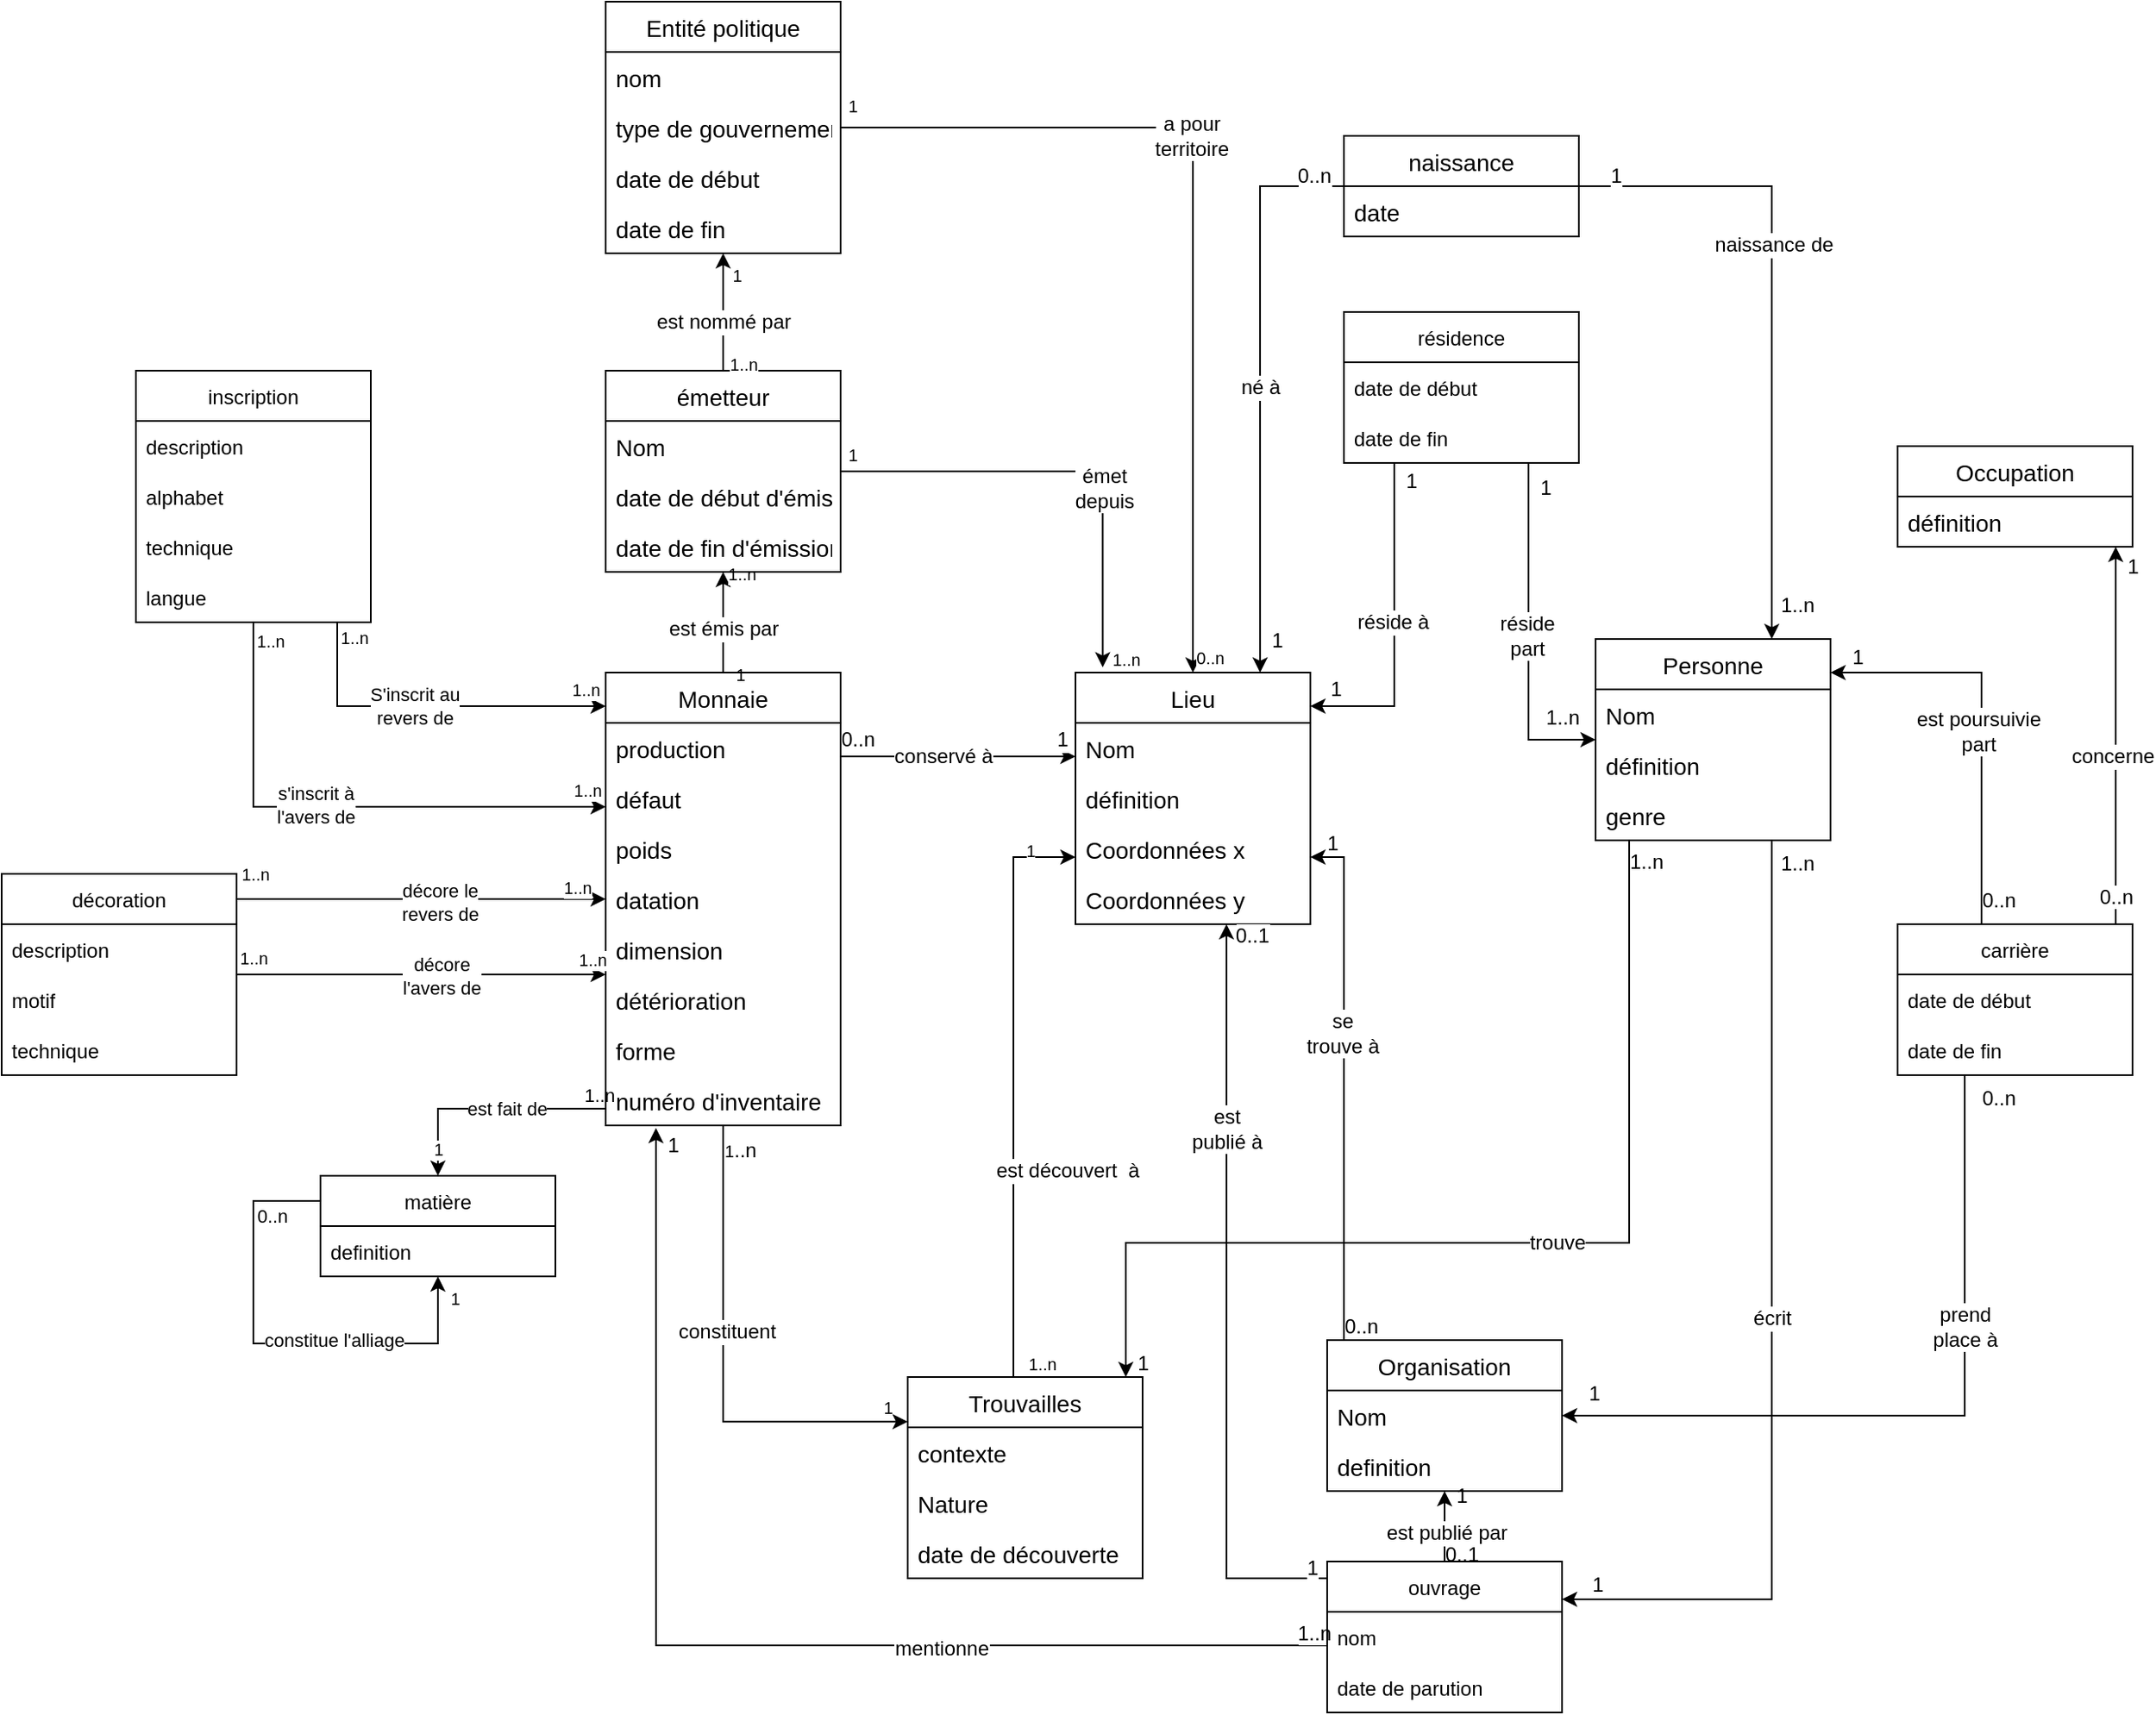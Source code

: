 <mxfile version="20.8.5" type="github">
  <diagram id="CjiaHMaBVddssaq4kyfS" name="1.0">
    <mxGraphModel dx="1450" dy="307" grid="1" gridSize="10" guides="1" tooltips="1" connect="1" arrows="1" fold="1" page="1" pageScale="1" pageWidth="850" pageHeight="1100" math="0" shadow="0">
      <root>
        <mxCell id="0" />
        <mxCell id="1" parent="0" />
        <mxCell id="xf_oXh0y7SjaSMI43Iii-91" style="edgeStyle=orthogonalEdgeStyle;rounded=0;orthogonalLoop=1;jettySize=auto;html=1;fontSize=10;" parent="1" source="xf_oXh0y7SjaSMI43Iii-6" target="xf_oXh0y7SjaSMI43Iii-10" edge="1">
          <mxGeometry relative="1" as="geometry">
            <Array as="points">
              <mxPoint x="-67" y="550" />
            </Array>
          </mxGeometry>
        </mxCell>
        <mxCell id="xf_oXh0y7SjaSMI43Iii-92" value="1" style="edgeLabel;html=1;align=center;verticalAlign=bottom;resizable=0;points=[];fontSize=10;" parent="xf_oXh0y7SjaSMI43Iii-91" vertex="1" connectable="0">
          <mxGeometry x="0.722" y="-2" relative="1" as="geometry">
            <mxPoint x="8" y="-7" as="offset" />
          </mxGeometry>
        </mxCell>
        <mxCell id="xf_oXh0y7SjaSMI43Iii-93" value="1..n" style="edgeLabel;html=1;align=center;verticalAlign=bottom;resizable=0;points=[];fontSize=10;" parent="xf_oXh0y7SjaSMI43Iii-91" vertex="1" connectable="0">
          <mxGeometry x="-0.785" relative="1" as="geometry">
            <mxPoint x="17" y="38" as="offset" />
          </mxGeometry>
        </mxCell>
        <mxCell id="xf_oXh0y7SjaSMI43Iii-94" value="&lt;font style=&quot;font-size: 12px;&quot;&gt;est découvert&amp;nbsp; à&lt;br&gt;&lt;/font&gt;" style="edgeLabel;html=1;align=center;verticalAlign=middle;resizable=0;points=[];fontSize=10;" parent="xf_oXh0y7SjaSMI43Iii-91" vertex="1" connectable="0">
          <mxGeometry x="-0.291" relative="1" as="geometry">
            <mxPoint x="32" as="offset" />
          </mxGeometry>
        </mxCell>
        <mxCell id="xf_oXh0y7SjaSMI43Iii-6" value="Trouvailles" style="swimlane;fontStyle=0;childLayout=stackLayout;horizontal=1;startSize=30;horizontalStack=0;resizeParent=1;resizeParentMax=0;resizeLast=0;collapsible=1;marginBottom=0;fontSize=14;" parent="1" vertex="1">
          <mxGeometry x="-130" y="860" width="140" height="120" as="geometry">
            <mxRectangle x="200" y="520" width="110" height="30" as="alternateBounds" />
          </mxGeometry>
        </mxCell>
        <mxCell id="xf_oXh0y7SjaSMI43Iii-7" value="contexte" style="text;strokeColor=none;fillColor=none;align=left;verticalAlign=middle;spacingLeft=4;spacingRight=4;overflow=hidden;points=[[0,0.5],[1,0.5]];portConstraint=eastwest;rotatable=0;fontSize=14;" parent="xf_oXh0y7SjaSMI43Iii-6" vertex="1">
          <mxGeometry y="30" width="140" height="30" as="geometry" />
        </mxCell>
        <mxCell id="xf_oXh0y7SjaSMI43Iii-8" value="Nature" style="text;strokeColor=none;fillColor=none;align=left;verticalAlign=middle;spacingLeft=4;spacingRight=4;overflow=hidden;points=[[0,0.5],[1,0.5]];portConstraint=eastwest;rotatable=0;fontSize=14;" parent="xf_oXh0y7SjaSMI43Iii-6" vertex="1">
          <mxGeometry y="60" width="140" height="30" as="geometry" />
        </mxCell>
        <mxCell id="xf_oXh0y7SjaSMI43Iii-178" value="date de découverte" style="text;strokeColor=none;fillColor=none;align=left;verticalAlign=middle;spacingLeft=4;spacingRight=4;overflow=hidden;points=[[0,0.5],[1,0.5]];portConstraint=eastwest;rotatable=0;fontSize=14;" parent="xf_oXh0y7SjaSMI43Iii-6" vertex="1">
          <mxGeometry y="90" width="140" height="30" as="geometry" />
        </mxCell>
        <mxCell id="xf_oXh0y7SjaSMI43Iii-10" value="Lieu" style="swimlane;fontStyle=0;childLayout=stackLayout;horizontal=1;startSize=30;horizontalStack=0;resizeParent=1;resizeParentMax=0;resizeLast=0;collapsible=1;marginBottom=0;fontSize=14;" parent="1" vertex="1">
          <mxGeometry x="-30" y="440" width="140" height="150" as="geometry" />
        </mxCell>
        <mxCell id="xf_oXh0y7SjaSMI43Iii-11" value="Nom" style="text;strokeColor=none;fillColor=none;align=left;verticalAlign=middle;spacingLeft=4;spacingRight=4;overflow=hidden;points=[[0,0.5],[1,0.5]];portConstraint=eastwest;rotatable=0;fontSize=14;" parent="xf_oXh0y7SjaSMI43Iii-10" vertex="1">
          <mxGeometry y="30" width="140" height="30" as="geometry" />
        </mxCell>
        <mxCell id="xf_oXh0y7SjaSMI43Iii-12" value="définition" style="text;strokeColor=none;fillColor=none;align=left;verticalAlign=middle;spacingLeft=4;spacingRight=4;overflow=hidden;points=[[0,0.5],[1,0.5]];portConstraint=eastwest;rotatable=0;fontSize=14;" parent="xf_oXh0y7SjaSMI43Iii-10" vertex="1">
          <mxGeometry y="60" width="140" height="30" as="geometry" />
        </mxCell>
        <mxCell id="xf_oXh0y7SjaSMI43Iii-13" value="Coordonnées x" style="text;strokeColor=none;fillColor=none;align=left;verticalAlign=middle;spacingLeft=4;spacingRight=4;overflow=hidden;points=[[0,0.5],[1,0.5]];portConstraint=eastwest;rotatable=0;fontSize=14;" parent="xf_oXh0y7SjaSMI43Iii-10" vertex="1">
          <mxGeometry y="90" width="140" height="30" as="geometry" />
        </mxCell>
        <mxCell id="xf_oXh0y7SjaSMI43Iii-196" value="Coordonnées y" style="text;strokeColor=none;fillColor=none;align=left;verticalAlign=middle;spacingLeft=4;spacingRight=4;overflow=hidden;points=[[0,0.5],[1,0.5]];portConstraint=eastwest;rotatable=0;fontSize=14;" parent="xf_oXh0y7SjaSMI43Iii-10" vertex="1">
          <mxGeometry y="120" width="140" height="30" as="geometry" />
        </mxCell>
        <mxCell id="xf_oXh0y7SjaSMI43Iii-118" style="edgeStyle=orthogonalEdgeStyle;rounded=0;orthogonalLoop=1;jettySize=auto;html=1;fontSize=10;" parent="1" source="xf_oXh0y7SjaSMI43Iii-15" target="xf_oXh0y7SjaSMI43Iii-6" edge="1">
          <mxGeometry relative="1" as="geometry">
            <Array as="points">
              <mxPoint x="300" y="780" />
              <mxPoint y="780" />
            </Array>
          </mxGeometry>
        </mxCell>
        <mxCell id="xf_oXh0y7SjaSMI43Iii-161" value="trouve" style="edgeLabel;html=1;align=center;verticalAlign=middle;resizable=0;points=[];fontSize=12;" parent="xf_oXh0y7SjaSMI43Iii-118" vertex="1" connectable="0">
          <mxGeometry x="-0.109" y="2" relative="1" as="geometry">
            <mxPoint x="-7" y="-2" as="offset" />
          </mxGeometry>
        </mxCell>
        <mxCell id="xf_oXh0y7SjaSMI43Iii-174" value="1..n" style="edgeLabel;html=1;align=center;verticalAlign=middle;resizable=0;points=[];fontSize=12;" parent="xf_oXh0y7SjaSMI43Iii-118" vertex="1" connectable="0">
          <mxGeometry x="-0.958" relative="1" as="geometry">
            <mxPoint x="10" as="offset" />
          </mxGeometry>
        </mxCell>
        <mxCell id="xf_oXh0y7SjaSMI43Iii-175" value="1" style="edgeLabel;html=1;align=center;verticalAlign=bottom;resizable=0;points=[];fontSize=12;" parent="xf_oXh0y7SjaSMI43Iii-118" vertex="1" connectable="0">
          <mxGeometry x="0.95" y="1" relative="1" as="geometry">
            <mxPoint x="9" y="16" as="offset" />
          </mxGeometry>
        </mxCell>
        <mxCell id="xf_oXh0y7SjaSMI43Iii-145" style="edgeStyle=orthogonalEdgeStyle;rounded=0;orthogonalLoop=1;jettySize=auto;html=1;entryX=1;entryY=0.25;entryDx=0;entryDy=0;fontSize=12;exitX=0.75;exitY=1;exitDx=0;exitDy=0;" parent="1" source="xf_oXh0y7SjaSMI43Iii-15" target="xf_oXh0y7SjaSMI43Iii-140" edge="1">
          <mxGeometry relative="1" as="geometry">
            <mxPoint x="310" y="560" as="sourcePoint" />
          </mxGeometry>
        </mxCell>
        <mxCell id="xf_oXh0y7SjaSMI43Iii-148" value="écrit" style="edgeLabel;html=1;align=center;verticalAlign=middle;resizable=0;points=[];fontSize=12;" parent="xf_oXh0y7SjaSMI43Iii-145" vertex="1" connectable="0">
          <mxGeometry x="-0.013" relative="1" as="geometry">
            <mxPoint as="offset" />
          </mxGeometry>
        </mxCell>
        <mxCell id="xf_oXh0y7SjaSMI43Iii-176" value="1..n" style="edgeLabel;html=1;align=center;verticalAlign=middle;resizable=0;points=[];fontSize=12;" parent="xf_oXh0y7SjaSMI43Iii-145" vertex="1" connectable="0">
          <mxGeometry x="-0.952" y="2" relative="1" as="geometry">
            <mxPoint x="13" as="offset" />
          </mxGeometry>
        </mxCell>
        <mxCell id="xf_oXh0y7SjaSMI43Iii-177" value="1" style="edgeLabel;html=1;align=center;verticalAlign=bottom;resizable=0;points=[];fontSize=12;" parent="xf_oXh0y7SjaSMI43Iii-145" vertex="1" connectable="0">
          <mxGeometry x="0.93" relative="1" as="geometry">
            <mxPoint x="1" as="offset" />
          </mxGeometry>
        </mxCell>
        <mxCell id="xf_oXh0y7SjaSMI43Iii-15" value="Personne" style="swimlane;fontStyle=0;childLayout=stackLayout;horizontal=1;startSize=30;horizontalStack=0;resizeParent=1;resizeParentMax=0;resizeLast=0;collapsible=1;marginBottom=0;fontSize=14;" parent="1" vertex="1">
          <mxGeometry x="280" y="420" width="140" height="120" as="geometry">
            <mxRectangle x="630" y="220" width="100" height="30" as="alternateBounds" />
          </mxGeometry>
        </mxCell>
        <mxCell id="xf_oXh0y7SjaSMI43Iii-16" value="Nom" style="text;strokeColor=none;fillColor=none;align=left;verticalAlign=middle;spacingLeft=4;spacingRight=4;overflow=hidden;points=[[0,0.5],[1,0.5]];portConstraint=eastwest;rotatable=0;fontSize=14;" parent="xf_oXh0y7SjaSMI43Iii-15" vertex="1">
          <mxGeometry y="30" width="140" height="30" as="geometry" />
        </mxCell>
        <mxCell id="xf_oXh0y7SjaSMI43Iii-47" value="définition" style="text;strokeColor=none;fillColor=none;align=left;verticalAlign=middle;spacingLeft=4;spacingRight=4;overflow=hidden;points=[[0,0.5],[1,0.5]];portConstraint=eastwest;rotatable=0;fontSize=14;" parent="xf_oXh0y7SjaSMI43Iii-15" vertex="1">
          <mxGeometry y="60" width="140" height="30" as="geometry" />
        </mxCell>
        <mxCell id="xf_oXh0y7SjaSMI43Iii-46" value="genre" style="text;strokeColor=none;fillColor=none;align=left;verticalAlign=middle;spacingLeft=4;spacingRight=4;overflow=hidden;points=[[0,0.5],[1,0.5]];portConstraint=eastwest;rotatable=0;fontSize=14;" parent="xf_oXh0y7SjaSMI43Iii-15" vertex="1">
          <mxGeometry y="90" width="140" height="30" as="geometry" />
        </mxCell>
        <mxCell id="xf_oXh0y7SjaSMI43Iii-19" value="Occupation" style="swimlane;fontStyle=0;childLayout=stackLayout;horizontal=1;startSize=30;horizontalStack=0;resizeParent=1;resizeParentMax=0;resizeLast=0;collapsible=1;marginBottom=0;fontSize=14;" parent="1" vertex="1">
          <mxGeometry x="460" y="305" width="140" height="60" as="geometry" />
        </mxCell>
        <mxCell id="xf_oXh0y7SjaSMI43Iii-21" value="définition" style="text;strokeColor=none;fillColor=none;align=left;verticalAlign=middle;spacingLeft=4;spacingRight=4;overflow=hidden;points=[[0,0.5],[1,0.5]];portConstraint=eastwest;rotatable=0;fontSize=14;" parent="xf_oXh0y7SjaSMI43Iii-19" vertex="1">
          <mxGeometry y="30" width="140" height="30" as="geometry" />
        </mxCell>
        <mxCell id="xf_oXh0y7SjaSMI43Iii-102" style="edgeStyle=orthogonalEdgeStyle;rounded=0;orthogonalLoop=1;jettySize=auto;html=1;fontSize=12;exitX=0.5;exitY=1;exitDx=0;exitDy=0;entryX=0;entryY=0.222;entryDx=0;entryDy=0;entryPerimeter=0;" parent="1" source="xf_oXh0y7SjaSMI43Iii-24" target="xf_oXh0y7SjaSMI43Iii-6" edge="1">
          <mxGeometry relative="1" as="geometry">
            <mxPoint x="-160" y="780" as="targetPoint" />
            <Array as="points">
              <mxPoint x="-240" y="887" />
            </Array>
          </mxGeometry>
        </mxCell>
        <mxCell id="xf_oXh0y7SjaSMI43Iii-104" value="constituent" style="edgeLabel;html=1;align=center;verticalAlign=middle;resizable=0;points=[];fontSize=12;" parent="xf_oXh0y7SjaSMI43Iii-102" vertex="1" connectable="0">
          <mxGeometry x="-0.128" y="2" relative="1" as="geometry">
            <mxPoint y="-2" as="offset" />
          </mxGeometry>
        </mxCell>
        <mxCell id="xf_oXh0y7SjaSMI43Iii-105" value="&lt;font style=&quot;font-size: 10px;&quot;&gt;1&lt;/font&gt;..n" style="edgeLabel;html=1;align=center;verticalAlign=bottom;resizable=0;points=[];fontSize=12;" parent="xf_oXh0y7SjaSMI43Iii-102" vertex="1" connectable="0">
          <mxGeometry x="-0.923" relative="1" as="geometry">
            <mxPoint x="10" y="12" as="offset" />
          </mxGeometry>
        </mxCell>
        <mxCell id="xf_oXh0y7SjaSMI43Iii-106" value="1" style="edgeLabel;html=1;align=center;verticalAlign=bottom;resizable=0;points=[];fontSize=10;" parent="xf_oXh0y7SjaSMI43Iii-102" vertex="1" connectable="0">
          <mxGeometry x="0.933" y="-1" relative="1" as="geometry">
            <mxPoint x="-3" y="-1" as="offset" />
          </mxGeometry>
        </mxCell>
        <mxCell id="xf_oXh0y7SjaSMI43Iii-209" style="edgeStyle=orthogonalEdgeStyle;rounded=0;orthogonalLoop=1;jettySize=auto;html=1;fontSize=12;" parent="1" source="xf_oXh0y7SjaSMI43Iii-24" target="xf_oXh0y7SjaSMI43Iii-10" edge="1">
          <mxGeometry relative="1" as="geometry">
            <Array as="points">
              <mxPoint x="-80" y="490" />
              <mxPoint x="-80" y="490" />
            </Array>
          </mxGeometry>
        </mxCell>
        <mxCell id="xf_oXh0y7SjaSMI43Iii-210" value="conservé à" style="edgeLabel;html=1;align=center;verticalAlign=middle;resizable=0;points=[];fontSize=12;" parent="xf_oXh0y7SjaSMI43Iii-209" vertex="1" connectable="0">
          <mxGeometry x="-0.132" relative="1" as="geometry">
            <mxPoint as="offset" />
          </mxGeometry>
        </mxCell>
        <mxCell id="xf_oXh0y7SjaSMI43Iii-211" value="1" style="edgeLabel;html=1;align=center;verticalAlign=middle;resizable=0;points=[];fontSize=12;" parent="xf_oXh0y7SjaSMI43Iii-209" vertex="1" connectable="0">
          <mxGeometry x="0.875" y="-1" relative="1" as="geometry">
            <mxPoint y="-11" as="offset" />
          </mxGeometry>
        </mxCell>
        <mxCell id="xf_oXh0y7SjaSMI43Iii-212" value="0..n" style="edgeLabel;html=1;align=center;verticalAlign=middle;resizable=0;points=[];fontSize=12;" parent="xf_oXh0y7SjaSMI43Iii-209" vertex="1" connectable="0">
          <mxGeometry x="-0.867" relative="1" as="geometry">
            <mxPoint y="-10" as="offset" />
          </mxGeometry>
        </mxCell>
        <mxCell id="Y3tN7qE7F898n1K75LGT-27" style="edgeStyle=orthogonalEdgeStyle;rounded=0;orthogonalLoop=1;jettySize=auto;html=1;" parent="1" source="xf_oXh0y7SjaSMI43Iii-24" target="Y3tN7qE7F898n1K75LGT-19" edge="1">
          <mxGeometry relative="1" as="geometry">
            <Array as="points">
              <mxPoint x="-410" y="700" />
            </Array>
          </mxGeometry>
        </mxCell>
        <mxCell id="Y3tN7qE7F898n1K75LGT-28" value="est fait de" style="edgeLabel;html=1;align=center;verticalAlign=middle;resizable=0;points=[];" parent="Y3tN7qE7F898n1K75LGT-27" vertex="1" connectable="0">
          <mxGeometry x="-0.076" y="2" relative="1" as="geometry">
            <mxPoint x="5" y="-2" as="offset" />
          </mxGeometry>
        </mxCell>
        <mxCell id="Y3tN7qE7F898n1K75LGT-30" value="1" style="edgeLabel;html=1;align=center;verticalAlign=bottom;resizable=0;points=[];fontSize=10;" parent="Y3tN7qE7F898n1K75LGT-27" vertex="1" connectable="0">
          <mxGeometry x="0.894" relative="1" as="geometry">
            <mxPoint as="offset" />
          </mxGeometry>
        </mxCell>
        <mxCell id="Y3tN7qE7F898n1K75LGT-29" value="1..n" style="edgeLabel;html=1;align=center;verticalAlign=bottom;resizable=0;points=[];" parent="Y3tN7qE7F898n1K75LGT-27" vertex="1" connectable="0">
          <mxGeometry x="-0.944" y="2" relative="1" as="geometry">
            <mxPoint y="-2" as="offset" />
          </mxGeometry>
        </mxCell>
        <mxCell id="xf_oXh0y7SjaSMI43Iii-24" value="Monnaie" style="swimlane;fontStyle=0;childLayout=stackLayout;horizontal=1;startSize=30;horizontalStack=0;resizeParent=1;resizeParentMax=0;resizeLast=0;collapsible=1;marginBottom=0;fontSize=14;" parent="1" vertex="1">
          <mxGeometry x="-310" y="440" width="140" height="270" as="geometry">
            <mxRectangle x="40" y="240" width="100" height="30" as="alternateBounds" />
          </mxGeometry>
        </mxCell>
        <mxCell id="xf_oXh0y7SjaSMI43Iii-40" value="production" style="text;strokeColor=none;fillColor=none;align=left;verticalAlign=middle;spacingLeft=4;spacingRight=4;overflow=hidden;points=[[0,0.5],[1,0.5]];portConstraint=eastwest;rotatable=0;fontSize=14;" parent="xf_oXh0y7SjaSMI43Iii-24" vertex="1">
          <mxGeometry y="30" width="140" height="30" as="geometry" />
        </mxCell>
        <mxCell id="xf_oXh0y7SjaSMI43Iii-41" value="défaut" style="text;strokeColor=none;fillColor=none;align=left;verticalAlign=middle;spacingLeft=4;spacingRight=4;overflow=hidden;points=[[0,0.5],[1,0.5]];portConstraint=eastwest;rotatable=0;fontSize=14;" parent="xf_oXh0y7SjaSMI43Iii-24" vertex="1">
          <mxGeometry y="60" width="140" height="30" as="geometry" />
        </mxCell>
        <mxCell id="xf_oXh0y7SjaSMI43Iii-228" value="poids" style="text;strokeColor=none;fillColor=none;align=left;verticalAlign=middle;spacingLeft=4;spacingRight=4;overflow=hidden;points=[[0,0.5],[1,0.5]];portConstraint=eastwest;rotatable=0;fontSize=14;" parent="xf_oXh0y7SjaSMI43Iii-24" vertex="1">
          <mxGeometry y="90" width="140" height="30" as="geometry" />
        </mxCell>
        <mxCell id="xf_oXh0y7SjaSMI43Iii-229" value="datation" style="text;strokeColor=none;fillColor=none;align=left;verticalAlign=middle;spacingLeft=4;spacingRight=4;overflow=hidden;points=[[0,0.5],[1,0.5]];portConstraint=eastwest;rotatable=0;fontSize=14;" parent="xf_oXh0y7SjaSMI43Iii-24" vertex="1">
          <mxGeometry y="120" width="140" height="30" as="geometry" />
        </mxCell>
        <mxCell id="xf_oXh0y7SjaSMI43Iii-230" value="dimension" style="text;strokeColor=none;fillColor=none;align=left;verticalAlign=middle;spacingLeft=4;spacingRight=4;overflow=hidden;points=[[0,0.5],[1,0.5]];portConstraint=eastwest;rotatable=0;fontSize=14;" parent="xf_oXh0y7SjaSMI43Iii-24" vertex="1">
          <mxGeometry y="150" width="140" height="30" as="geometry" />
        </mxCell>
        <mxCell id="xf_oXh0y7SjaSMI43Iii-231" value="détérioration" style="text;strokeColor=none;fillColor=none;align=left;verticalAlign=middle;spacingLeft=4;spacingRight=4;overflow=hidden;points=[[0,0.5],[1,0.5]];portConstraint=eastwest;rotatable=0;fontSize=14;" parent="xf_oXh0y7SjaSMI43Iii-24" vertex="1">
          <mxGeometry y="180" width="140" height="30" as="geometry" />
        </mxCell>
        <mxCell id="xf_oXh0y7SjaSMI43Iii-232" value="forme" style="text;strokeColor=none;fillColor=none;align=left;verticalAlign=middle;spacingLeft=4;spacingRight=4;overflow=hidden;points=[[0,0.5],[1,0.5]];portConstraint=eastwest;rotatable=0;fontSize=14;" parent="xf_oXh0y7SjaSMI43Iii-24" vertex="1">
          <mxGeometry y="210" width="140" height="30" as="geometry" />
        </mxCell>
        <mxCell id="Y3tN7qE7F898n1K75LGT-18" value="numéro d&#39;inventaire" style="text;strokeColor=none;fillColor=none;align=left;verticalAlign=middle;spacingLeft=4;spacingRight=4;overflow=hidden;points=[[0,0.5],[1,0.5]];portConstraint=eastwest;rotatable=0;fontSize=14;" parent="xf_oXh0y7SjaSMI43Iii-24" vertex="1">
          <mxGeometry y="240" width="140" height="30" as="geometry" />
        </mxCell>
        <mxCell id="xf_oXh0y7SjaSMI43Iii-60" style="edgeStyle=orthogonalEdgeStyle;rounded=0;orthogonalLoop=1;jettySize=auto;html=1;fontSize=10;exitX=0.5;exitY=0;exitDx=0;exitDy=0;" parent="1" source="xf_oXh0y7SjaSMI43Iii-24" target="xf_oXh0y7SjaSMI43Iii-42" edge="1">
          <mxGeometry relative="1" as="geometry" />
        </mxCell>
        <mxCell id="xf_oXh0y7SjaSMI43Iii-61" value="1" style="edgeLabel;html=1;align=center;verticalAlign=middle;resizable=0;points=[];fontSize=10;labelBackgroundColor=none;" parent="xf_oXh0y7SjaSMI43Iii-60" vertex="1" connectable="0">
          <mxGeometry x="-0.893" relative="1" as="geometry">
            <mxPoint x="10" y="4" as="offset" />
          </mxGeometry>
        </mxCell>
        <mxCell id="xf_oXh0y7SjaSMI43Iii-62" value="1..n" style="edgeLabel;html=1;align=center;verticalAlign=middle;resizable=0;points=[];fontSize=10;labelBackgroundColor=default;" parent="xf_oXh0y7SjaSMI43Iii-60" vertex="1" connectable="0">
          <mxGeometry x="0.883" relative="1" as="geometry">
            <mxPoint x="11" y="-3" as="offset" />
          </mxGeometry>
        </mxCell>
        <mxCell id="xf_oXh0y7SjaSMI43Iii-63" value="est émis par" style="edgeLabel;html=1;align=center;verticalAlign=middle;resizable=0;points=[];fontSize=12;" parent="xf_oXh0y7SjaSMI43Iii-60" vertex="1" connectable="0">
          <mxGeometry x="-0.114" relative="1" as="geometry">
            <mxPoint as="offset" />
          </mxGeometry>
        </mxCell>
        <mxCell id="xf_oXh0y7SjaSMI43Iii-78" style="edgeStyle=orthogonalEdgeStyle;rounded=0;orthogonalLoop=1;jettySize=auto;html=1;fontSize=10;entryX=0.116;entryY=-0.021;entryDx=0;entryDy=0;entryPerimeter=0;" parent="1" source="xf_oXh0y7SjaSMI43Iii-42" target="xf_oXh0y7SjaSMI43Iii-10" edge="1">
          <mxGeometry relative="1" as="geometry" />
        </mxCell>
        <mxCell id="xf_oXh0y7SjaSMI43Iii-79" value="1" style="edgeLabel;html=1;align=center;verticalAlign=bottom;resizable=0;points=[];fontSize=10;" parent="xf_oXh0y7SjaSMI43Iii-78" vertex="1" connectable="0">
          <mxGeometry x="-0.948" y="2" relative="1" as="geometry">
            <mxPoint as="offset" />
          </mxGeometry>
        </mxCell>
        <mxCell id="xf_oXh0y7SjaSMI43Iii-80" value="1..n" style="edgeLabel;html=1;align=center;verticalAlign=middle;resizable=0;points=[];fontSize=10;" parent="xf_oXh0y7SjaSMI43Iii-78" vertex="1" connectable="0">
          <mxGeometry x="0.917" y="1" relative="1" as="geometry">
            <mxPoint x="13" y="6" as="offset" />
          </mxGeometry>
        </mxCell>
        <mxCell id="xf_oXh0y7SjaSMI43Iii-81" value="&lt;div style=&quot;font-size: 12px;&quot;&gt;&lt;font style=&quot;font-size: 12px;&quot;&gt;&lt;font style=&quot;font-size: 12px;&quot;&gt;émet&lt;/font&gt;&lt;/font&gt;&lt;/div&gt;&lt;div style=&quot;font-size: 12px;&quot;&gt;&lt;font style=&quot;font-size: 12px;&quot;&gt;&lt;font style=&quot;font-size: 12px;&quot;&gt;depuis&lt;/font&gt;&lt;/font&gt;&lt;/div&gt;" style="edgeLabel;html=1;align=center;verticalAlign=middle;resizable=0;points=[];fontSize=12;" parent="xf_oXh0y7SjaSMI43Iii-78" vertex="1" connectable="0">
          <mxGeometry x="0.111" y="-1" relative="1" as="geometry">
            <mxPoint x="5" y="9" as="offset" />
          </mxGeometry>
        </mxCell>
        <mxCell id="xf_oXh0y7SjaSMI43Iii-42" value="émetteur" style="swimlane;fontStyle=0;childLayout=stackLayout;horizontal=1;startSize=30;horizontalStack=0;resizeParent=1;resizeParentMax=0;resizeLast=0;collapsible=1;marginBottom=0;fontSize=14;html=0;" parent="1" vertex="1">
          <mxGeometry x="-310" y="260" width="140" height="120" as="geometry" />
        </mxCell>
        <mxCell id="xf_oXh0y7SjaSMI43Iii-43" value="Nom" style="text;strokeColor=none;fillColor=none;align=left;verticalAlign=middle;spacingLeft=4;spacingRight=4;overflow=hidden;points=[[0,0.5],[1,0.5]];portConstraint=eastwest;rotatable=0;fontSize=14;html=0;" parent="xf_oXh0y7SjaSMI43Iii-42" vertex="1">
          <mxGeometry y="30" width="140" height="30" as="geometry" />
        </mxCell>
        <mxCell id="xf_oXh0y7SjaSMI43Iii-52" value="date de début d&#39;émission" style="text;strokeColor=none;fillColor=none;align=left;verticalAlign=middle;spacingLeft=4;spacingRight=4;overflow=hidden;points=[[0,0.5],[1,0.5]];portConstraint=eastwest;rotatable=0;fontSize=14;html=0;" parent="xf_oXh0y7SjaSMI43Iii-42" vertex="1">
          <mxGeometry y="60" width="140" height="30" as="geometry" />
        </mxCell>
        <mxCell id="xf_oXh0y7SjaSMI43Iii-225" value="date de fin d&#39;émission" style="text;strokeColor=none;fillColor=none;align=left;verticalAlign=middle;spacingLeft=4;spacingRight=4;overflow=hidden;points=[[0,0.5],[1,0.5]];portConstraint=eastwest;rotatable=0;fontSize=14;html=0;" parent="xf_oXh0y7SjaSMI43Iii-42" vertex="1">
          <mxGeometry y="90" width="140" height="30" as="geometry" />
        </mxCell>
        <mxCell id="xf_oXh0y7SjaSMI43Iii-82" style="edgeStyle=orthogonalEdgeStyle;rounded=0;orthogonalLoop=1;jettySize=auto;html=1;fontSize=12;exitX=0.5;exitY=0;exitDx=0;exitDy=0;" parent="1" source="xf_oXh0y7SjaSMI43Iii-42" target="xf_oXh0y7SjaSMI43Iii-48" edge="1">
          <mxGeometry relative="1" as="geometry" />
        </mxCell>
        <mxCell id="xf_oXh0y7SjaSMI43Iii-83" value="est nommé par" style="edgeLabel;html=1;align=center;verticalAlign=middle;resizable=0;points=[];fontSize=12;" parent="xf_oXh0y7SjaSMI43Iii-82" vertex="1" connectable="0">
          <mxGeometry x="-0.154" relative="1" as="geometry">
            <mxPoint as="offset" />
          </mxGeometry>
        </mxCell>
        <mxCell id="xf_oXh0y7SjaSMI43Iii-84" value="1..n" style="edgeLabel;html=1;align=center;verticalAlign=middle;resizable=0;points=[];fontSize=10;" parent="xf_oXh0y7SjaSMI43Iii-82" vertex="1" connectable="0">
          <mxGeometry x="-0.87" y="-1" relative="1" as="geometry">
            <mxPoint x="11" as="offset" />
          </mxGeometry>
        </mxCell>
        <mxCell id="xf_oXh0y7SjaSMI43Iii-85" value="1" style="edgeLabel;html=1;align=center;verticalAlign=middle;resizable=0;points=[];fontSize=10;" parent="xf_oXh0y7SjaSMI43Iii-82" vertex="1" connectable="0">
          <mxGeometry x="0.76" y="1" relative="1" as="geometry">
            <mxPoint x="9" y="4" as="offset" />
          </mxGeometry>
        </mxCell>
        <mxCell id="xf_oXh0y7SjaSMI43Iii-86" style="edgeStyle=orthogonalEdgeStyle;rounded=0;orthogonalLoop=1;jettySize=auto;html=1;entryX=0.5;entryY=0;entryDx=0;entryDy=0;fontSize=10;" parent="1" source="xf_oXh0y7SjaSMI43Iii-48" target="xf_oXh0y7SjaSMI43Iii-10" edge="1">
          <mxGeometry relative="1" as="geometry" />
        </mxCell>
        <mxCell id="xf_oXh0y7SjaSMI43Iii-88" value="1" style="edgeLabel;html=1;align=center;verticalAlign=bottom;resizable=0;points=[];fontSize=10;" parent="xf_oXh0y7SjaSMI43Iii-86" vertex="1" connectable="0">
          <mxGeometry x="-0.973" y="-1" relative="1" as="geometry">
            <mxPoint y="-6" as="offset" />
          </mxGeometry>
        </mxCell>
        <mxCell id="xf_oXh0y7SjaSMI43Iii-89" value="0..n" style="edgeLabel;html=1;align=center;verticalAlign=middle;resizable=0;points=[];fontSize=10;" parent="xf_oXh0y7SjaSMI43Iii-86" vertex="1" connectable="0">
          <mxGeometry x="0.956" relative="1" as="geometry">
            <mxPoint x="10" y="3" as="offset" />
          </mxGeometry>
        </mxCell>
        <mxCell id="xf_oXh0y7SjaSMI43Iii-90" value="&lt;div style=&quot;font-size: 12px;&quot;&gt;&lt;font style=&quot;font-size: 12px;&quot;&gt;a pour&lt;/font&gt;&lt;/div&gt;&lt;div style=&quot;font-size: 12px;&quot;&gt;&lt;font style=&quot;font-size: 12px;&quot;&gt;territoire&lt;/font&gt;&lt;/div&gt;" style="edgeLabel;html=1;align=center;verticalAlign=middle;resizable=0;points=[];fontSize=10;" parent="xf_oXh0y7SjaSMI43Iii-86" vertex="1" connectable="0">
          <mxGeometry x="-0.199" y="-1" relative="1" as="geometry">
            <mxPoint as="offset" />
          </mxGeometry>
        </mxCell>
        <mxCell id="xf_oXh0y7SjaSMI43Iii-48" value="Entité politique" style="swimlane;fontStyle=0;childLayout=stackLayout;horizontal=1;startSize=30;horizontalStack=0;resizeParent=1;resizeParentMax=0;resizeLast=0;collapsible=1;marginBottom=0;fontSize=14;html=0;" parent="1" vertex="1">
          <mxGeometry x="-310" y="40" width="140" height="150" as="geometry" />
        </mxCell>
        <mxCell id="xf_oXh0y7SjaSMI43Iii-49" value="nom" style="text;strokeColor=none;fillColor=none;align=left;verticalAlign=middle;spacingLeft=4;spacingRight=4;overflow=hidden;points=[[0,0.5],[1,0.5]];portConstraint=eastwest;rotatable=0;fontSize=14;html=0;" parent="xf_oXh0y7SjaSMI43Iii-48" vertex="1">
          <mxGeometry y="30" width="140" height="30" as="geometry" />
        </mxCell>
        <mxCell id="xf_oXh0y7SjaSMI43Iii-50" value="type de gouvernement" style="text;strokeColor=none;fillColor=none;align=left;verticalAlign=middle;spacingLeft=4;spacingRight=4;overflow=hidden;points=[[0,0.5],[1,0.5]];portConstraint=eastwest;rotatable=0;fontSize=14;html=0;" parent="xf_oXh0y7SjaSMI43Iii-48" vertex="1">
          <mxGeometry y="60" width="140" height="30" as="geometry" />
        </mxCell>
        <mxCell id="xf_oXh0y7SjaSMI43Iii-51" value="date de début" style="text;strokeColor=none;fillColor=none;align=left;verticalAlign=middle;spacingLeft=4;spacingRight=4;overflow=hidden;points=[[0,0.5],[1,0.5]];portConstraint=eastwest;rotatable=0;fontSize=14;html=0;" parent="xf_oXh0y7SjaSMI43Iii-48" vertex="1">
          <mxGeometry y="90" width="140" height="30" as="geometry" />
        </mxCell>
        <mxCell id="xf_oXh0y7SjaSMI43Iii-224" value="date de fin" style="text;strokeColor=none;fillColor=none;align=left;verticalAlign=middle;spacingLeft=4;spacingRight=4;overflow=hidden;points=[[0,0.5],[1,0.5]];portConstraint=eastwest;rotatable=0;fontSize=14;html=0;" parent="xf_oXh0y7SjaSMI43Iii-48" vertex="1">
          <mxGeometry y="120" width="140" height="30" as="geometry" />
        </mxCell>
        <mxCell id="xf_oXh0y7SjaSMI43Iii-119" style="edgeStyle=orthogonalEdgeStyle;rounded=0;orthogonalLoop=1;jettySize=auto;html=1;fontSize=14;" parent="1" source="xf_oXh0y7SjaSMI43Iii-107" target="xf_oXh0y7SjaSMI43Iii-10" edge="1">
          <mxGeometry relative="1" as="geometry">
            <mxPoint x="90" y="570" as="targetPoint" />
            <Array as="points">
              <mxPoint x="130" y="550" />
            </Array>
          </mxGeometry>
        </mxCell>
        <mxCell id="xf_oXh0y7SjaSMI43Iii-158" value="&lt;div&gt;se &lt;br&gt;&lt;/div&gt;&lt;div&gt;trouve à&lt;br&gt;&lt;/div&gt;" style="edgeLabel;html=1;align=center;verticalAlign=middle;resizable=0;points=[];fontSize=12;" parent="xf_oXh0y7SjaSMI43Iii-119" vertex="1" connectable="0">
          <mxGeometry x="0.189" y="1" relative="1" as="geometry">
            <mxPoint as="offset" />
          </mxGeometry>
        </mxCell>
        <mxCell id="xf_oXh0y7SjaSMI43Iii-168" value="0..n" style="edgeLabel;html=1;align=center;verticalAlign=middle;resizable=0;points=[];fontSize=12;" parent="xf_oXh0y7SjaSMI43Iii-119" vertex="1" connectable="0">
          <mxGeometry x="-0.903" y="-2" relative="1" as="geometry">
            <mxPoint x="8" y="7" as="offset" />
          </mxGeometry>
        </mxCell>
        <mxCell id="xf_oXh0y7SjaSMI43Iii-169" value="1" style="edgeLabel;html=1;align=center;verticalAlign=bottom;resizable=0;points=[];fontSize=12;" parent="xf_oXh0y7SjaSMI43Iii-119" vertex="1" connectable="0">
          <mxGeometry x="0.92" relative="1" as="geometry">
            <mxPoint as="offset" />
          </mxGeometry>
        </mxCell>
        <mxCell id="xf_oXh0y7SjaSMI43Iii-144" style="edgeStyle=orthogonalEdgeStyle;rounded=0;orthogonalLoop=1;jettySize=auto;html=1;fontSize=12;exitX=0.5;exitY=0;exitDx=0;exitDy=0;" parent="1" source="xf_oXh0y7SjaSMI43Iii-140" target="xf_oXh0y7SjaSMI43Iii-107" edge="1">
          <mxGeometry relative="1" as="geometry" />
        </mxCell>
        <mxCell id="xf_oXh0y7SjaSMI43Iii-147" value="est publié par" style="edgeLabel;html=1;align=center;verticalAlign=middle;resizable=0;points=[];fontSize=12;" parent="xf_oXh0y7SjaSMI43Iii-144" vertex="1" connectable="0">
          <mxGeometry x="-0.173" y="-1" relative="1" as="geometry">
            <mxPoint as="offset" />
          </mxGeometry>
        </mxCell>
        <mxCell id="xf_oXh0y7SjaSMI43Iii-165" value="0..1" style="edgeLabel;html=1;align=center;verticalAlign=middle;resizable=0;points=[];fontSize=12;" parent="xf_oXh0y7SjaSMI43Iii-144" vertex="1" connectable="0">
          <mxGeometry x="-0.811" relative="1" as="geometry">
            <mxPoint x="10" as="offset" />
          </mxGeometry>
        </mxCell>
        <mxCell id="xf_oXh0y7SjaSMI43Iii-166" value="1" style="edgeLabel;html=1;align=center;verticalAlign=middle;resizable=0;points=[];fontSize=12;" parent="xf_oXh0y7SjaSMI43Iii-144" vertex="1" connectable="0">
          <mxGeometry x="0.846" relative="1" as="geometry">
            <mxPoint x="10" as="offset" />
          </mxGeometry>
        </mxCell>
        <mxCell id="xf_oXh0y7SjaSMI43Iii-107" value="Organisation" style="swimlane;fontStyle=0;childLayout=stackLayout;horizontal=1;startSize=30;horizontalStack=0;resizeParent=1;resizeParentMax=0;resizeLast=0;collapsible=1;marginBottom=0;labelBackgroundColor=default;fontSize=14;html=0;" parent="1" vertex="1">
          <mxGeometry x="120" y="838" width="140" height="90" as="geometry" />
        </mxCell>
        <mxCell id="xf_oXh0y7SjaSMI43Iii-108" value="Nom" style="text;strokeColor=none;fillColor=none;align=left;verticalAlign=middle;spacingLeft=4;spacingRight=4;overflow=hidden;points=[[0,0.5],[1,0.5]];portConstraint=eastwest;rotatable=0;labelBackgroundColor=default;fontSize=14;html=0;" parent="xf_oXh0y7SjaSMI43Iii-107" vertex="1">
          <mxGeometry y="30" width="140" height="30" as="geometry" />
        </mxCell>
        <mxCell id="xf_oXh0y7SjaSMI43Iii-109" value="definition" style="text;strokeColor=none;fillColor=none;align=left;verticalAlign=middle;spacingLeft=4;spacingRight=4;overflow=hidden;points=[[0,0.5],[1,0.5]];portConstraint=eastwest;rotatable=0;labelBackgroundColor=default;fontSize=14;html=0;" parent="xf_oXh0y7SjaSMI43Iii-107" vertex="1">
          <mxGeometry y="60" width="140" height="30" as="geometry" />
        </mxCell>
        <mxCell id="xf_oXh0y7SjaSMI43Iii-130" style="edgeStyle=orthogonalEdgeStyle;rounded=0;orthogonalLoop=1;jettySize=auto;html=1;entryX=0.75;entryY=0;entryDx=0;entryDy=0;fontSize=14;" parent="1" source="xf_oXh0y7SjaSMI43Iii-123" target="xf_oXh0y7SjaSMI43Iii-15" edge="1">
          <mxGeometry relative="1" as="geometry" />
        </mxCell>
        <mxCell id="xf_oXh0y7SjaSMI43Iii-150" value="naissance de" style="edgeLabel;html=1;align=center;verticalAlign=middle;resizable=0;points=[];fontSize=12;" parent="xf_oXh0y7SjaSMI43Iii-130" vertex="1" connectable="0">
          <mxGeometry x="-0.22" y="1" relative="1" as="geometry">
            <mxPoint as="offset" />
          </mxGeometry>
        </mxCell>
        <mxCell id="xf_oXh0y7SjaSMI43Iii-155" value="1" style="edgeLabel;html=1;align=center;verticalAlign=bottom;resizable=0;points=[];fontSize=12;" parent="xf_oXh0y7SjaSMI43Iii-130" vertex="1" connectable="0">
          <mxGeometry x="-0.888" y="-2" relative="1" as="geometry">
            <mxPoint as="offset" />
          </mxGeometry>
        </mxCell>
        <mxCell id="xf_oXh0y7SjaSMI43Iii-156" value="1..n" style="edgeLabel;html=1;align=center;verticalAlign=middle;resizable=0;points=[];fontSize=12;" parent="xf_oXh0y7SjaSMI43Iii-130" vertex="1" connectable="0">
          <mxGeometry x="0.896" y="1" relative="1" as="geometry">
            <mxPoint x="14" as="offset" />
          </mxGeometry>
        </mxCell>
        <mxCell id="xf_oXh0y7SjaSMI43Iii-132" style="edgeStyle=orthogonalEdgeStyle;rounded=0;orthogonalLoop=1;jettySize=auto;html=1;entryX=0.786;entryY=0;entryDx=0;entryDy=0;entryPerimeter=0;fontSize=14;" parent="1" source="xf_oXh0y7SjaSMI43Iii-123" target="xf_oXh0y7SjaSMI43Iii-10" edge="1">
          <mxGeometry relative="1" as="geometry" />
        </mxCell>
        <mxCell id="xf_oXh0y7SjaSMI43Iii-151" value="né à" style="edgeLabel;html=1;align=center;verticalAlign=middle;resizable=0;points=[];fontSize=12;" parent="xf_oXh0y7SjaSMI43Iii-132" vertex="1" connectable="0">
          <mxGeometry x="-0.001" relative="1" as="geometry">
            <mxPoint as="offset" />
          </mxGeometry>
        </mxCell>
        <mxCell id="xf_oXh0y7SjaSMI43Iii-170" value="0..n" style="edgeLabel;html=1;align=center;verticalAlign=bottom;resizable=0;points=[];fontSize=12;" parent="xf_oXh0y7SjaSMI43Iii-132" vertex="1" connectable="0">
          <mxGeometry x="-0.891" y="2" relative="1" as="geometry">
            <mxPoint as="offset" />
          </mxGeometry>
        </mxCell>
        <mxCell id="xf_oXh0y7SjaSMI43Iii-171" value="1" style="edgeLabel;html=1;align=center;verticalAlign=middle;resizable=0;points=[];fontSize=12;" parent="xf_oXh0y7SjaSMI43Iii-132" vertex="1" connectable="0">
          <mxGeometry x="0.866" y="-1" relative="1" as="geometry">
            <mxPoint x="11" y="4" as="offset" />
          </mxGeometry>
        </mxCell>
        <mxCell id="xf_oXh0y7SjaSMI43Iii-123" value="naissance" style="swimlane;fontStyle=0;childLayout=stackLayout;horizontal=1;startSize=30;horizontalStack=0;resizeParent=1;resizeParentMax=0;resizeLast=0;collapsible=1;marginBottom=0;labelBackgroundColor=default;fontSize=14;html=0;" parent="1" vertex="1">
          <mxGeometry x="130" y="120" width="140" height="60" as="geometry">
            <mxRectangle x="480" y="55" width="100" height="30" as="alternateBounds" />
          </mxGeometry>
        </mxCell>
        <mxCell id="xf_oXh0y7SjaSMI43Iii-124" value="date" style="text;strokeColor=none;fillColor=none;align=left;verticalAlign=middle;spacingLeft=4;spacingRight=4;overflow=hidden;points=[[0,0.5],[1,0.5]];portConstraint=eastwest;rotatable=0;labelBackgroundColor=default;fontSize=14;html=0;" parent="xf_oXh0y7SjaSMI43Iii-123" vertex="1">
          <mxGeometry y="30" width="140" height="30" as="geometry" />
        </mxCell>
        <mxCell id="xf_oXh0y7SjaSMI43Iii-146" style="edgeStyle=orthogonalEdgeStyle;rounded=0;orthogonalLoop=1;jettySize=auto;html=1;fontSize=12;entryX=0.214;entryY=1.05;entryDx=0;entryDy=0;entryPerimeter=0;" parent="1" source="xf_oXh0y7SjaSMI43Iii-140" target="Y3tN7qE7F898n1K75LGT-18" edge="1">
          <mxGeometry relative="1" as="geometry">
            <mxPoint x="-310" y="720" as="targetPoint" />
            <Array as="points">
              <mxPoint x="-280" y="1020" />
            </Array>
          </mxGeometry>
        </mxCell>
        <mxCell id="xf_oXh0y7SjaSMI43Iii-149" value="mentionne" style="edgeLabel;html=1;align=center;verticalAlign=middle;resizable=0;points=[];fontSize=12;" parent="xf_oXh0y7SjaSMI43Iii-146" vertex="1" connectable="0">
          <mxGeometry x="-0.167" relative="1" as="geometry">
            <mxPoint x="65" y="2" as="offset" />
          </mxGeometry>
        </mxCell>
        <mxCell id="xf_oXh0y7SjaSMI43Iii-162" value="1..n" style="edgeLabel;html=1;align=center;verticalAlign=bottom;resizable=0;points=[];fontSize=12;" parent="xf_oXh0y7SjaSMI43Iii-146" vertex="1" connectable="0">
          <mxGeometry x="-0.978" y="1" relative="1" as="geometry">
            <mxPoint as="offset" />
          </mxGeometry>
        </mxCell>
        <mxCell id="xf_oXh0y7SjaSMI43Iii-164" value="1" style="edgeLabel;html=1;align=center;verticalAlign=bottom;resizable=0;points=[];fontSize=12;" parent="xf_oXh0y7SjaSMI43Iii-146" vertex="1" connectable="0">
          <mxGeometry x="0.975" y="1" relative="1" as="geometry">
            <mxPoint x="11" y="10" as="offset" />
          </mxGeometry>
        </mxCell>
        <mxCell id="xf_oXh0y7SjaSMI43Iii-154" style="edgeStyle=orthogonalEdgeStyle;rounded=0;orthogonalLoop=1;jettySize=auto;html=1;fontSize=12;" parent="1" source="xf_oXh0y7SjaSMI43Iii-140" target="xf_oXh0y7SjaSMI43Iii-10" edge="1">
          <mxGeometry relative="1" as="geometry">
            <Array as="points">
              <mxPoint x="60" y="980" />
            </Array>
          </mxGeometry>
        </mxCell>
        <mxCell id="xf_oXh0y7SjaSMI43Iii-157" value="&lt;div&gt;est &lt;br&gt;&lt;/div&gt;&lt;div&gt;publié à&lt;br&gt;&lt;/div&gt;" style="edgeLabel;html=1;align=center;verticalAlign=middle;resizable=0;points=[];fontSize=12;" parent="xf_oXh0y7SjaSMI43Iii-154" vertex="1" connectable="0">
          <mxGeometry x="0.457" relative="1" as="geometry">
            <mxPoint as="offset" />
          </mxGeometry>
        </mxCell>
        <mxCell id="xf_oXh0y7SjaSMI43Iii-163" value="1" style="edgeLabel;html=1;align=center;verticalAlign=bottom;resizable=0;points=[];fontSize=12;" parent="xf_oXh0y7SjaSMI43Iii-154" vertex="1" connectable="0">
          <mxGeometry x="-0.957" y="2" relative="1" as="geometry">
            <mxPoint as="offset" />
          </mxGeometry>
        </mxCell>
        <mxCell id="xf_oXh0y7SjaSMI43Iii-167" value="0..1" style="edgeLabel;html=1;align=center;verticalAlign=middle;resizable=0;points=[];fontSize=12;" parent="xf_oXh0y7SjaSMI43Iii-154" vertex="1" connectable="0">
          <mxGeometry x="0.97" y="2" relative="1" as="geometry">
            <mxPoint x="17" as="offset" />
          </mxGeometry>
        </mxCell>
        <mxCell id="xf_oXh0y7SjaSMI43Iii-140" value="ouvrage" style="swimlane;fontStyle=0;childLayout=stackLayout;horizontal=1;startSize=30;horizontalStack=0;resizeParent=1;resizeParentMax=0;resizeLast=0;collapsible=1;marginBottom=0;labelBackgroundColor=default;fontSize=12;html=0;" parent="1" vertex="1">
          <mxGeometry x="120" y="970" width="140" height="90" as="geometry" />
        </mxCell>
        <mxCell id="xf_oXh0y7SjaSMI43Iii-141" value="nom" style="text;strokeColor=none;fillColor=none;align=left;verticalAlign=middle;spacingLeft=4;spacingRight=4;overflow=hidden;points=[[0,0.5],[1,0.5]];portConstraint=eastwest;rotatable=0;labelBackgroundColor=default;fontSize=12;html=0;" parent="xf_oXh0y7SjaSMI43Iii-140" vertex="1">
          <mxGeometry y="30" width="140" height="30" as="geometry" />
        </mxCell>
        <mxCell id="xf_oXh0y7SjaSMI43Iii-152" value="date de parution" style="text;strokeColor=none;fillColor=none;align=left;verticalAlign=middle;spacingLeft=4;spacingRight=4;overflow=hidden;points=[[0,0.5],[1,0.5]];portConstraint=eastwest;rotatable=0;labelBackgroundColor=default;fontSize=12;html=0;" parent="xf_oXh0y7SjaSMI43Iii-140" vertex="1">
          <mxGeometry y="60" width="140" height="30" as="geometry" />
        </mxCell>
        <mxCell id="xf_oXh0y7SjaSMI43Iii-183" style="edgeStyle=orthogonalEdgeStyle;rounded=0;orthogonalLoop=1;jettySize=auto;html=1;fontSize=12;" parent="1" source="xf_oXh0y7SjaSMI43Iii-179" target="xf_oXh0y7SjaSMI43Iii-107" edge="1">
          <mxGeometry relative="1" as="geometry">
            <Array as="points">
              <mxPoint x="500" y="883" />
            </Array>
          </mxGeometry>
        </mxCell>
        <mxCell id="xf_oXh0y7SjaSMI43Iii-189" value="&lt;div&gt;prend&lt;/div&gt;&lt;div&gt;place à&lt;br&gt;&lt;/div&gt;" style="edgeLabel;html=1;align=center;verticalAlign=middle;resizable=0;points=[];fontSize=12;" parent="xf_oXh0y7SjaSMI43Iii-183" vertex="1" connectable="0">
          <mxGeometry x="-0.325" relative="1" as="geometry">
            <mxPoint as="offset" />
          </mxGeometry>
        </mxCell>
        <mxCell id="xf_oXh0y7SjaSMI43Iii-194" value="0..n" style="edgeLabel;html=1;align=center;verticalAlign=middle;resizable=0;points=[];fontSize=12;" parent="xf_oXh0y7SjaSMI43Iii-183" vertex="1" connectable="0">
          <mxGeometry x="-0.937" y="2" relative="1" as="geometry">
            <mxPoint x="18" as="offset" />
          </mxGeometry>
        </mxCell>
        <mxCell id="xf_oXh0y7SjaSMI43Iii-195" value="1" style="edgeLabel;html=1;align=center;verticalAlign=middle;resizable=0;points=[];fontSize=12;" parent="xf_oXh0y7SjaSMI43Iii-183" vertex="1" connectable="0">
          <mxGeometry x="0.915" y="1" relative="1" as="geometry">
            <mxPoint y="-14" as="offset" />
          </mxGeometry>
        </mxCell>
        <mxCell id="xf_oXh0y7SjaSMI43Iii-185" style="edgeStyle=orthogonalEdgeStyle;rounded=0;orthogonalLoop=1;jettySize=auto;html=1;fontSize=12;" parent="1" source="xf_oXh0y7SjaSMI43Iii-179" target="xf_oXh0y7SjaSMI43Iii-15" edge="1">
          <mxGeometry relative="1" as="geometry">
            <Array as="points">
              <mxPoint x="510" y="440" />
            </Array>
          </mxGeometry>
        </mxCell>
        <mxCell id="xf_oXh0y7SjaSMI43Iii-187" value="&lt;div&gt;est poursuivie&lt;/div&gt;&lt;div&gt;part&lt;br&gt;&lt;/div&gt;" style="edgeLabel;html=1;align=center;verticalAlign=middle;resizable=0;points=[];fontSize=12;" parent="xf_oXh0y7SjaSMI43Iii-185" vertex="1" connectable="0">
          <mxGeometry x="-0.037" y="2" relative="1" as="geometry">
            <mxPoint as="offset" />
          </mxGeometry>
        </mxCell>
        <mxCell id="xf_oXh0y7SjaSMI43Iii-190" value="0..n" style="edgeLabel;html=1;align=center;verticalAlign=middle;resizable=0;points=[];fontSize=12;" parent="xf_oXh0y7SjaSMI43Iii-185" vertex="1" connectable="0">
          <mxGeometry x="-0.88" y="-1" relative="1" as="geometry">
            <mxPoint x="9" as="offset" />
          </mxGeometry>
        </mxCell>
        <mxCell id="xf_oXh0y7SjaSMI43Iii-191" value="1" style="edgeLabel;html=1;align=center;verticalAlign=bottom;resizable=0;points=[];fontSize=12;" parent="xf_oXh0y7SjaSMI43Iii-185" vertex="1" connectable="0">
          <mxGeometry x="0.866" y="-1" relative="1" as="geometry">
            <mxPoint as="offset" />
          </mxGeometry>
        </mxCell>
        <mxCell id="xf_oXh0y7SjaSMI43Iii-186" style="edgeStyle=orthogonalEdgeStyle;rounded=0;orthogonalLoop=1;jettySize=auto;html=1;fontSize=12;" parent="1" source="xf_oXh0y7SjaSMI43Iii-179" target="xf_oXh0y7SjaSMI43Iii-19" edge="1">
          <mxGeometry relative="1" as="geometry">
            <Array as="points">
              <mxPoint x="590" y="490" />
              <mxPoint x="590" y="490" />
            </Array>
          </mxGeometry>
        </mxCell>
        <mxCell id="xf_oXh0y7SjaSMI43Iii-188" value="concerne" style="edgeLabel;html=1;align=center;verticalAlign=middle;resizable=0;points=[];fontSize=12;" parent="xf_oXh0y7SjaSMI43Iii-186" vertex="1" connectable="0">
          <mxGeometry x="-0.107" y="2" relative="1" as="geometry">
            <mxPoint as="offset" />
          </mxGeometry>
        </mxCell>
        <mxCell id="xf_oXh0y7SjaSMI43Iii-192" value="0..n" style="edgeLabel;html=1;align=center;verticalAlign=bottom;resizable=0;points=[];fontSize=12;" parent="xf_oXh0y7SjaSMI43Iii-186" vertex="1" connectable="0">
          <mxGeometry x="-0.927" relative="1" as="geometry">
            <mxPoint as="offset" />
          </mxGeometry>
        </mxCell>
        <mxCell id="xf_oXh0y7SjaSMI43Iii-193" value="1" style="edgeLabel;html=1;align=center;verticalAlign=middle;resizable=0;points=[];fontSize=12;" parent="xf_oXh0y7SjaSMI43Iii-186" vertex="1" connectable="0">
          <mxGeometry x="0.896" y="-1" relative="1" as="geometry">
            <mxPoint x="9" as="offset" />
          </mxGeometry>
        </mxCell>
        <mxCell id="xf_oXh0y7SjaSMI43Iii-179" value="carrière" style="swimlane;fontStyle=0;childLayout=stackLayout;horizontal=1;startSize=30;horizontalStack=0;resizeParent=1;resizeParentMax=0;resizeLast=0;collapsible=1;marginBottom=0;labelBackgroundColor=default;fontSize=12;html=0;" parent="1" vertex="1">
          <mxGeometry x="460" y="590" width="140" height="90" as="geometry" />
        </mxCell>
        <mxCell id="xf_oXh0y7SjaSMI43Iii-180" value="date de début" style="text;strokeColor=none;fillColor=none;align=left;verticalAlign=middle;spacingLeft=4;spacingRight=4;overflow=hidden;points=[[0,0.5],[1,0.5]];portConstraint=eastwest;rotatable=0;labelBackgroundColor=default;fontSize=12;html=0;" parent="xf_oXh0y7SjaSMI43Iii-179" vertex="1">
          <mxGeometry y="30" width="140" height="30" as="geometry" />
        </mxCell>
        <mxCell id="xf_oXh0y7SjaSMI43Iii-222" value="date de fin" style="text;strokeColor=none;fillColor=none;align=left;verticalAlign=middle;spacingLeft=4;spacingRight=4;overflow=hidden;points=[[0,0.5],[1,0.5]];portConstraint=eastwest;rotatable=0;labelBackgroundColor=default;fontSize=12;html=0;" parent="xf_oXh0y7SjaSMI43Iii-179" vertex="1">
          <mxGeometry y="60" width="140" height="30" as="geometry" />
        </mxCell>
        <mxCell id="xf_oXh0y7SjaSMI43Iii-205" style="edgeStyle=orthogonalEdgeStyle;rounded=0;orthogonalLoop=1;jettySize=auto;html=1;fontSize=12;" parent="1" source="xf_oXh0y7SjaSMI43Iii-201" target="xf_oXh0y7SjaSMI43Iii-10" edge="1">
          <mxGeometry relative="1" as="geometry">
            <Array as="points">
              <mxPoint x="160" y="460" />
            </Array>
          </mxGeometry>
        </mxCell>
        <mxCell id="xf_oXh0y7SjaSMI43Iii-206" value="réside à" style="edgeLabel;html=1;align=center;verticalAlign=middle;resizable=0;points=[];fontSize=12;" parent="xf_oXh0y7SjaSMI43Iii-205" vertex="1" connectable="0">
          <mxGeometry x="-0.026" y="-1" relative="1" as="geometry">
            <mxPoint as="offset" />
          </mxGeometry>
        </mxCell>
        <mxCell id="xf_oXh0y7SjaSMI43Iii-213" value="1" style="edgeLabel;html=1;align=center;verticalAlign=middle;resizable=0;points=[];fontSize=12;" parent="xf_oXh0y7SjaSMI43Iii-205" vertex="1" connectable="0">
          <mxGeometry x="0.852" relative="1" as="geometry">
            <mxPoint y="-10" as="offset" />
          </mxGeometry>
        </mxCell>
        <mxCell id="xf_oXh0y7SjaSMI43Iii-214" value="1" style="edgeLabel;html=1;align=center;verticalAlign=middle;resizable=0;points=[];fontSize=12;" parent="xf_oXh0y7SjaSMI43Iii-205" vertex="1" connectable="0">
          <mxGeometry x="-0.892" relative="1" as="geometry">
            <mxPoint x="10" as="offset" />
          </mxGeometry>
        </mxCell>
        <mxCell id="xf_oXh0y7SjaSMI43Iii-201" value="résidence" style="swimlane;fontStyle=0;childLayout=stackLayout;horizontal=1;startSize=30;horizontalStack=0;resizeParent=1;resizeParentMax=0;resizeLast=0;collapsible=1;marginBottom=0;labelBackgroundColor=default;fontSize=12;html=0;" parent="1" vertex="1">
          <mxGeometry x="130" y="225" width="140" height="90" as="geometry" />
        </mxCell>
        <mxCell id="xf_oXh0y7SjaSMI43Iii-202" value="date de début" style="text;strokeColor=none;fillColor=none;align=left;verticalAlign=middle;spacingLeft=4;spacingRight=4;overflow=hidden;points=[[0,0.5],[1,0.5]];portConstraint=eastwest;rotatable=0;labelBackgroundColor=default;fontSize=12;html=0;" parent="xf_oXh0y7SjaSMI43Iii-201" vertex="1">
          <mxGeometry y="30" width="140" height="30" as="geometry" />
        </mxCell>
        <mxCell id="xf_oXh0y7SjaSMI43Iii-203" value="date de fin" style="text;strokeColor=none;fillColor=none;align=left;verticalAlign=middle;spacingLeft=4;spacingRight=4;overflow=hidden;points=[[0,0.5],[1,0.5]];portConstraint=eastwest;rotatable=0;labelBackgroundColor=default;fontSize=12;html=0;" parent="xf_oXh0y7SjaSMI43Iii-201" vertex="1">
          <mxGeometry y="60" width="140" height="30" as="geometry" />
        </mxCell>
        <mxCell id="xf_oXh0y7SjaSMI43Iii-207" style="edgeStyle=orthogonalEdgeStyle;rounded=0;orthogonalLoop=1;jettySize=auto;html=1;fontSize=12;" parent="1" source="xf_oXh0y7SjaSMI43Iii-201" target="xf_oXh0y7SjaSMI43Iii-15" edge="1">
          <mxGeometry relative="1" as="geometry">
            <Array as="points">
              <mxPoint x="240" y="480" />
            </Array>
          </mxGeometry>
        </mxCell>
        <mxCell id="xf_oXh0y7SjaSMI43Iii-208" value="&lt;div&gt;réside&lt;/div&gt;&lt;div&gt;part&lt;/div&gt;" style="edgeLabel;html=1;align=center;verticalAlign=middle;resizable=0;points=[];fontSize=12;" parent="xf_oXh0y7SjaSMI43Iii-207" vertex="1" connectable="0">
          <mxGeometry y="-1" relative="1" as="geometry">
            <mxPoint as="offset" />
          </mxGeometry>
        </mxCell>
        <mxCell id="xf_oXh0y7SjaSMI43Iii-215" value="1" style="edgeLabel;html=1;align=center;verticalAlign=middle;resizable=0;points=[];fontSize=12;" parent="xf_oXh0y7SjaSMI43Iii-207" vertex="1" connectable="0">
          <mxGeometry x="-0.92" relative="1" as="geometry">
            <mxPoint x="10" y="7" as="offset" />
          </mxGeometry>
        </mxCell>
        <mxCell id="xf_oXh0y7SjaSMI43Iii-216" value="1..n" style="edgeLabel;html=1;align=center;verticalAlign=middle;resizable=0;points=[];fontSize=12;" parent="xf_oXh0y7SjaSMI43Iii-207" vertex="1" connectable="0">
          <mxGeometry x="0.92" y="1" relative="1" as="geometry">
            <mxPoint x="-12" y="-12" as="offset" />
          </mxGeometry>
        </mxCell>
        <mxCell id="Y3tN7qE7F898n1K75LGT-14" style="edgeStyle=orthogonalEdgeStyle;rounded=0;orthogonalLoop=1;jettySize=auto;html=1;" parent="1" source="Y3tN7qE7F898n1K75LGT-1" target="xf_oXh0y7SjaSMI43Iii-24" edge="1">
          <mxGeometry relative="1" as="geometry">
            <Array as="points">
              <mxPoint x="-370" y="620" />
              <mxPoint x="-370" y="620" />
            </Array>
          </mxGeometry>
        </mxCell>
        <mxCell id="Y3tN7qE7F898n1K75LGT-15" value="&lt;div&gt;décore &lt;br&gt;&lt;/div&gt;&lt;div&gt;l&#39;avers de&lt;br&gt;&lt;/div&gt;" style="edgeLabel;html=1;align=center;verticalAlign=middle;resizable=0;points=[];" parent="Y3tN7qE7F898n1K75LGT-14" vertex="1" connectable="0">
          <mxGeometry x="0.105" y="-1" relative="1" as="geometry">
            <mxPoint as="offset" />
          </mxGeometry>
        </mxCell>
        <mxCell id="Y3tN7qE7F898n1K75LGT-32" value="1..n" style="edgeLabel;html=1;align=center;verticalAlign=middle;resizable=0;points=[];fontSize=10;" parent="Y3tN7qE7F898n1K75LGT-14" vertex="1" connectable="0">
          <mxGeometry x="-0.953" y="-1" relative="1" as="geometry">
            <mxPoint x="5" y="-11" as="offset" />
          </mxGeometry>
        </mxCell>
        <mxCell id="Y3tN7qE7F898n1K75LGT-33" value="1..n" style="edgeLabel;html=1;align=center;verticalAlign=bottom;resizable=0;points=[];fontSize=10;" parent="Y3tN7qE7F898n1K75LGT-14" vertex="1" connectable="0">
          <mxGeometry x="0.922" y="1" relative="1" as="geometry">
            <mxPoint as="offset" />
          </mxGeometry>
        </mxCell>
        <mxCell id="Y3tN7qE7F898n1K75LGT-16" style="edgeStyle=orthogonalEdgeStyle;rounded=0;orthogonalLoop=1;jettySize=auto;html=1;exitX=1;exitY=0.125;exitDx=0;exitDy=0;exitPerimeter=0;" parent="1" source="Y3tN7qE7F898n1K75LGT-1" target="xf_oXh0y7SjaSMI43Iii-24" edge="1">
          <mxGeometry relative="1" as="geometry">
            <Array as="points">
              <mxPoint x="-380" y="575" />
              <mxPoint x="-380" y="575" />
            </Array>
          </mxGeometry>
        </mxCell>
        <mxCell id="Y3tN7qE7F898n1K75LGT-17" value="&lt;div&gt;décore le&lt;/div&gt;&lt;div&gt;revers de&lt;br&gt;&lt;/div&gt;" style="edgeLabel;html=1;align=center;verticalAlign=middle;resizable=0;points=[];" parent="Y3tN7qE7F898n1K75LGT-16" vertex="1" connectable="0">
          <mxGeometry x="0.095" y="-2" relative="1" as="geometry">
            <mxPoint as="offset" />
          </mxGeometry>
        </mxCell>
        <mxCell id="Y3tN7qE7F898n1K75LGT-31" value="1..n" style="edgeLabel;html=1;align=center;verticalAlign=middle;resizable=0;points=[];fontSize=10;" parent="Y3tN7qE7F898n1K75LGT-16" vertex="1" connectable="0">
          <mxGeometry x="-0.952" y="-2" relative="1" as="geometry">
            <mxPoint x="5" y="-17" as="offset" />
          </mxGeometry>
        </mxCell>
        <mxCell id="Y3tN7qE7F898n1K75LGT-34" value="1..n" style="edgeLabel;html=1;align=center;verticalAlign=bottom;resizable=0;points=[];fontSize=10;" parent="Y3tN7qE7F898n1K75LGT-16" vertex="1" connectable="0">
          <mxGeometry x="0.953" y="-1" relative="1" as="geometry">
            <mxPoint x="-12" as="offset" />
          </mxGeometry>
        </mxCell>
        <mxCell id="Y3tN7qE7F898n1K75LGT-1" value="décoration" style="swimlane;fontStyle=0;childLayout=stackLayout;horizontal=1;startSize=30;horizontalStack=0;resizeParent=1;resizeParentMax=0;resizeLast=0;collapsible=1;marginBottom=0;" parent="1" vertex="1">
          <mxGeometry x="-670" y="560" width="140" height="120" as="geometry">
            <mxRectangle x="-460" y="200" width="90" height="30" as="alternateBounds" />
          </mxGeometry>
        </mxCell>
        <mxCell id="Y3tN7qE7F898n1K75LGT-24" value="description" style="text;strokeColor=none;fillColor=none;align=left;verticalAlign=middle;spacingLeft=4;spacingRight=4;overflow=hidden;points=[[0,0.5],[1,0.5]];portConstraint=eastwest;rotatable=0;" parent="Y3tN7qE7F898n1K75LGT-1" vertex="1">
          <mxGeometry y="30" width="140" height="30" as="geometry" />
        </mxCell>
        <mxCell id="Y3tN7qE7F898n1K75LGT-2" value="motif" style="text;strokeColor=none;fillColor=none;align=left;verticalAlign=middle;spacingLeft=4;spacingRight=4;overflow=hidden;points=[[0,0.5],[1,0.5]];portConstraint=eastwest;rotatable=0;" parent="Y3tN7qE7F898n1K75LGT-1" vertex="1">
          <mxGeometry y="60" width="140" height="30" as="geometry" />
        </mxCell>
        <mxCell id="Y3tN7qE7F898n1K75LGT-3" value="technique" style="text;strokeColor=none;fillColor=none;align=left;verticalAlign=middle;spacingLeft=4;spacingRight=4;overflow=hidden;points=[[0,0.5],[1,0.5]];portConstraint=eastwest;rotatable=0;" parent="Y3tN7qE7F898n1K75LGT-1" vertex="1">
          <mxGeometry y="90" width="140" height="30" as="geometry" />
        </mxCell>
        <mxCell id="Y3tN7qE7F898n1K75LGT-9" style="edgeStyle=orthogonalEdgeStyle;rounded=0;orthogonalLoop=1;jettySize=auto;html=1;" parent="1" source="Y3tN7qE7F898n1K75LGT-5" target="xf_oXh0y7SjaSMI43Iii-24" edge="1">
          <mxGeometry relative="1" as="geometry">
            <Array as="points">
              <mxPoint x="-370" y="520" />
              <mxPoint x="-370" y="520" />
            </Array>
          </mxGeometry>
        </mxCell>
        <mxCell id="Y3tN7qE7F898n1K75LGT-10" value="&lt;div&gt;s&#39;inscrit à &lt;br&gt;&lt;/div&gt;&lt;div&gt;l&#39;avers de&lt;br&gt;&lt;/div&gt;" style="edgeLabel;html=1;align=center;verticalAlign=middle;resizable=0;points=[];" parent="Y3tN7qE7F898n1K75LGT-9" vertex="1" connectable="0">
          <mxGeometry x="-0.082" y="1" relative="1" as="geometry">
            <mxPoint as="offset" />
          </mxGeometry>
        </mxCell>
        <mxCell id="Y3tN7qE7F898n1K75LGT-35" value="1..n" style="edgeLabel;html=1;align=center;verticalAlign=middle;resizable=0;points=[];fontSize=10;" parent="Y3tN7qE7F898n1K75LGT-9" vertex="1" connectable="0">
          <mxGeometry x="-0.934" relative="1" as="geometry">
            <mxPoint x="10" as="offset" />
          </mxGeometry>
        </mxCell>
        <mxCell id="Y3tN7qE7F898n1K75LGT-38" value="1..n" style="edgeLabel;html=1;align=center;verticalAlign=middle;resizable=0;points=[];fontSize=10;" parent="Y3tN7qE7F898n1K75LGT-9" vertex="1" connectable="0">
          <mxGeometry x="0.927" y="1" relative="1" as="geometry">
            <mxPoint y="-9" as="offset" />
          </mxGeometry>
        </mxCell>
        <mxCell id="Y3tN7qE7F898n1K75LGT-11" style="edgeStyle=orthogonalEdgeStyle;rounded=0;orthogonalLoop=1;jettySize=auto;html=1;" parent="1" source="Y3tN7qE7F898n1K75LGT-5" target="xf_oXh0y7SjaSMI43Iii-24" edge="1">
          <mxGeometry relative="1" as="geometry">
            <Array as="points">
              <mxPoint x="-470" y="460" />
            </Array>
          </mxGeometry>
        </mxCell>
        <mxCell id="Y3tN7qE7F898n1K75LGT-12" value="&lt;div&gt;S&#39;inscrit au &lt;br&gt;&lt;/div&gt;&lt;div&gt;revers de&lt;br&gt;&lt;/div&gt;" style="edgeLabel;html=1;align=center;verticalAlign=middle;resizable=0;points=[];" parent="Y3tN7qE7F898n1K75LGT-11" vertex="1" connectable="0">
          <mxGeometry x="0.106" y="1" relative="1" as="geometry">
            <mxPoint x="-20" y="1" as="offset" />
          </mxGeometry>
        </mxCell>
        <mxCell id="Y3tN7qE7F898n1K75LGT-36" value="1..n" style="edgeLabel;html=1;align=center;verticalAlign=middle;resizable=0;points=[];fontSize=10;" parent="Y3tN7qE7F898n1K75LGT-11" vertex="1" connectable="0">
          <mxGeometry x="-0.921" relative="1" as="geometry">
            <mxPoint x="10" as="offset" />
          </mxGeometry>
        </mxCell>
        <mxCell id="Y3tN7qE7F898n1K75LGT-37" value="1..n" style="edgeLabel;html=1;align=center;verticalAlign=middle;resizable=0;points=[];fontSize=10;" parent="Y3tN7qE7F898n1K75LGT-11" vertex="1" connectable="0">
          <mxGeometry x="0.882" y="-1" relative="1" as="geometry">
            <mxPoint y="-11" as="offset" />
          </mxGeometry>
        </mxCell>
        <mxCell id="Y3tN7qE7F898n1K75LGT-5" value="inscription" style="swimlane;fontStyle=0;childLayout=stackLayout;horizontal=1;startSize=30;horizontalStack=0;resizeParent=1;resizeParentMax=0;resizeLast=0;collapsible=1;marginBottom=0;" parent="1" vertex="1">
          <mxGeometry x="-590" y="260" width="140" height="150" as="geometry">
            <mxRectangle x="-240" y="60" width="90" height="30" as="alternateBounds" />
          </mxGeometry>
        </mxCell>
        <mxCell id="Y3tN7qE7F898n1K75LGT-23" value="description" style="text;strokeColor=none;fillColor=none;align=left;verticalAlign=middle;spacingLeft=4;spacingRight=4;overflow=hidden;points=[[0,0.5],[1,0.5]];portConstraint=eastwest;rotatable=0;" parent="Y3tN7qE7F898n1K75LGT-5" vertex="1">
          <mxGeometry y="30" width="140" height="30" as="geometry" />
        </mxCell>
        <mxCell id="Y3tN7qE7F898n1K75LGT-6" value="alphabet" style="text;strokeColor=none;fillColor=none;align=left;verticalAlign=middle;spacingLeft=4;spacingRight=4;overflow=hidden;points=[[0,0.5],[1,0.5]];portConstraint=eastwest;rotatable=0;" parent="Y3tN7qE7F898n1K75LGT-5" vertex="1">
          <mxGeometry y="60" width="140" height="30" as="geometry" />
        </mxCell>
        <mxCell id="Y3tN7qE7F898n1K75LGT-7" value="technique" style="text;strokeColor=none;fillColor=none;align=left;verticalAlign=middle;spacingLeft=4;spacingRight=4;overflow=hidden;points=[[0,0.5],[1,0.5]];portConstraint=eastwest;rotatable=0;" parent="Y3tN7qE7F898n1K75LGT-5" vertex="1">
          <mxGeometry y="90" width="140" height="30" as="geometry" />
        </mxCell>
        <mxCell id="Y3tN7qE7F898n1K75LGT-13" value="langue" style="text;strokeColor=none;fillColor=none;align=left;verticalAlign=middle;spacingLeft=4;spacingRight=4;overflow=hidden;points=[[0,0.5],[1,0.5]];portConstraint=eastwest;rotatable=0;" parent="Y3tN7qE7F898n1K75LGT-5" vertex="1">
          <mxGeometry y="120" width="140" height="30" as="geometry" />
        </mxCell>
        <mxCell id="Y3tN7qE7F898n1K75LGT-19" value="matière" style="swimlane;fontStyle=0;childLayout=stackLayout;horizontal=1;startSize=30;horizontalStack=0;resizeParent=1;resizeParentMax=0;resizeLast=0;collapsible=1;marginBottom=0;" parent="1" vertex="1">
          <mxGeometry x="-480" y="740" width="140" height="60" as="geometry" />
        </mxCell>
        <mxCell id="Y3tN7qE7F898n1K75LGT-20" value="definition" style="text;strokeColor=none;fillColor=none;align=left;verticalAlign=middle;spacingLeft=4;spacingRight=4;overflow=hidden;points=[[0,0.5],[1,0.5]];portConstraint=eastwest;rotatable=0;" parent="Y3tN7qE7F898n1K75LGT-19" vertex="1">
          <mxGeometry y="30" width="140" height="30" as="geometry" />
        </mxCell>
        <mxCell id="Mo1-b3VWXzN78rX_phWy-12" style="edgeStyle=orthogonalEdgeStyle;rounded=0;orthogonalLoop=1;jettySize=auto;html=1;exitX=0;exitY=0.25;exitDx=0;exitDy=0;entryX=0.5;entryY=1;entryDx=0;entryDy=0;" parent="1" source="Y3tN7qE7F898n1K75LGT-19" target="Y3tN7qE7F898n1K75LGT-19" edge="1">
          <mxGeometry relative="1" as="geometry">
            <Array as="points">
              <mxPoint x="-520" y="755" />
              <mxPoint x="-520" y="840" />
              <mxPoint x="-410" y="840" />
            </Array>
            <mxPoint x="-490" y="830" as="sourcePoint" />
            <mxPoint x="-770" y="830" as="targetPoint" />
          </mxGeometry>
        </mxCell>
        <mxCell id="Mo1-b3VWXzN78rX_phWy-13" value="constitue l&#39;alliage" style="edgeLabel;html=1;align=center;verticalAlign=middle;resizable=0;points=[];" parent="Mo1-b3VWXzN78rX_phWy-12" vertex="1" connectable="0">
          <mxGeometry x="-0.076" y="2" relative="1" as="geometry">
            <mxPoint x="46" as="offset" />
          </mxGeometry>
        </mxCell>
        <mxCell id="Mo1-b3VWXzN78rX_phWy-14" value="1" style="edgeLabel;html=1;align=center;verticalAlign=bottom;resizable=0;points=[];fontSize=10;" parent="Mo1-b3VWXzN78rX_phWy-12" vertex="1" connectable="0">
          <mxGeometry x="0.894" relative="1" as="geometry">
            <mxPoint x="10" y="7" as="offset" />
          </mxGeometry>
        </mxCell>
        <mxCell id="Mo1-b3VWXzN78rX_phWy-15" value="0..n" style="edgeLabel;html=1;align=center;verticalAlign=bottom;resizable=0;points=[];" parent="Mo1-b3VWXzN78rX_phWy-12" vertex="1" connectable="0">
          <mxGeometry x="-0.944" y="2" relative="1" as="geometry">
            <mxPoint x="-22" y="15" as="offset" />
          </mxGeometry>
        </mxCell>
      </root>
    </mxGraphModel>
  </diagram>
</mxfile>
